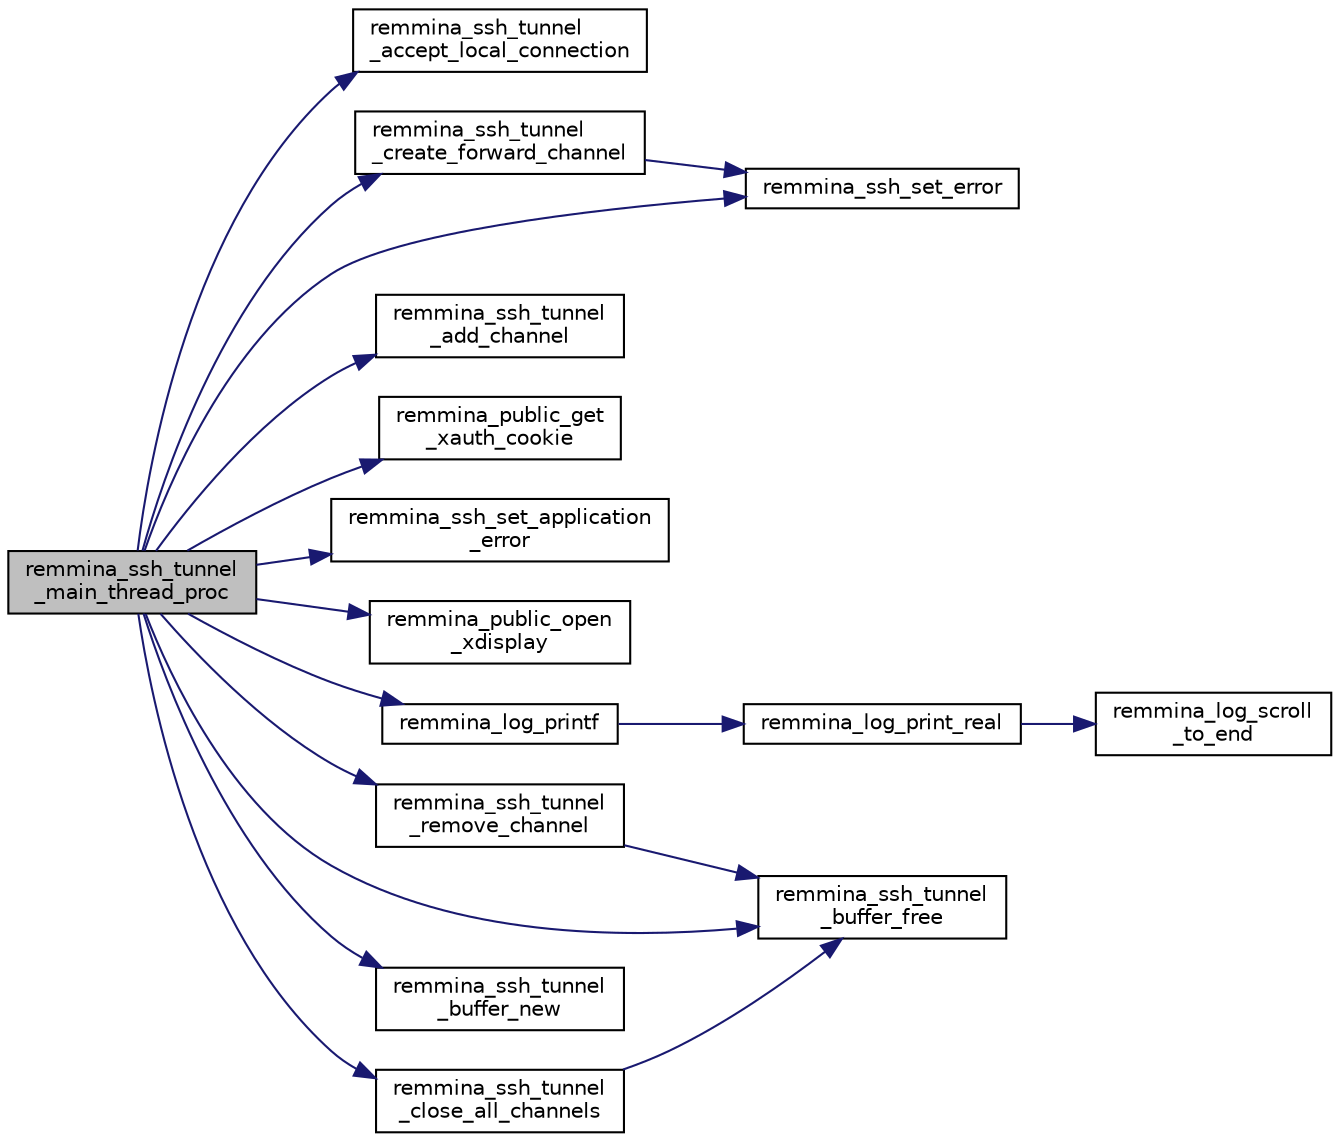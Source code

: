 digraph "remmina_ssh_tunnel_main_thread_proc"
{
  edge [fontname="Helvetica",fontsize="10",labelfontname="Helvetica",labelfontsize="10"];
  node [fontname="Helvetica",fontsize="10",shape=record];
  rankdir="LR";
  Node1116 [label="remmina_ssh_tunnel\l_main_thread_proc",height=0.2,width=0.4,color="black", fillcolor="grey75", style="filled", fontcolor="black"];
  Node1116 -> Node1117 [color="midnightblue",fontsize="10",style="solid",fontname="Helvetica"];
  Node1117 [label="remmina_ssh_tunnel\l_accept_local_connection",height=0.2,width=0.4,color="black", fillcolor="white", style="filled",URL="$remmina__ssh_8c.html#adfb126fb9595267014cd23fff62b263f"];
  Node1116 -> Node1118 [color="midnightblue",fontsize="10",style="solid",fontname="Helvetica"];
  Node1118 [label="remmina_ssh_tunnel\l_create_forward_channel",height=0.2,width=0.4,color="black", fillcolor="white", style="filled",URL="$remmina__ssh_8c.html#a66cb74166024b200057742c2759f2bd4"];
  Node1118 -> Node1119 [color="midnightblue",fontsize="10",style="solid",fontname="Helvetica"];
  Node1119 [label="remmina_ssh_set_error",height=0.2,width=0.4,color="black", fillcolor="white", style="filled",URL="$remmina__ssh_8c.html#abc556f0a4335083436f6e19c204fa553"];
  Node1116 -> Node1120 [color="midnightblue",fontsize="10",style="solid",fontname="Helvetica"];
  Node1120 [label="remmina_ssh_tunnel\l_add_channel",height=0.2,width=0.4,color="black", fillcolor="white", style="filled",URL="$remmina__ssh_8c.html#adaef1d3421eb94d12d1b5df1fb88f9b5"];
  Node1116 -> Node1119 [color="midnightblue",fontsize="10",style="solid",fontname="Helvetica"];
  Node1116 -> Node1121 [color="midnightblue",fontsize="10",style="solid",fontname="Helvetica"];
  Node1121 [label="remmina_public_get\l_xauth_cookie",height=0.2,width=0.4,color="black", fillcolor="white", style="filled",URL="$remmina__public_8c.html#a12ba081432e5f32cf8287231d4779ecf"];
  Node1116 -> Node1122 [color="midnightblue",fontsize="10",style="solid",fontname="Helvetica"];
  Node1122 [label="remmina_ssh_set_application\l_error",height=0.2,width=0.4,color="black", fillcolor="white", style="filled",URL="$remmina__ssh_8c.html#a1f3297263703b4259c1c9607d710995d"];
  Node1116 -> Node1123 [color="midnightblue",fontsize="10",style="solid",fontname="Helvetica"];
  Node1123 [label="remmina_public_open\l_xdisplay",height=0.2,width=0.4,color="black", fillcolor="white", style="filled",URL="$remmina__public_8c.html#a52656bbe00a83068f36337f449bdc767"];
  Node1116 -> Node1124 [color="midnightblue",fontsize="10",style="solid",fontname="Helvetica"];
  Node1124 [label="remmina_log_printf",height=0.2,width=0.4,color="black", fillcolor="white", style="filled",URL="$remmina__log_8c.html#ac7848510c1fe1990c992e28cd31af9d8"];
  Node1124 -> Node1125 [color="midnightblue",fontsize="10",style="solid",fontname="Helvetica"];
  Node1125 [label="remmina_log_print_real",height=0.2,width=0.4,color="black", fillcolor="white", style="filled",URL="$remmina__log_8c.html#a7cbb8cc1b0525ae49248a84fb4b2b1a1"];
  Node1125 -> Node1126 [color="midnightblue",fontsize="10",style="solid",fontname="Helvetica"];
  Node1126 [label="remmina_log_scroll\l_to_end",height=0.2,width=0.4,color="black", fillcolor="white", style="filled",URL="$remmina__log_8c.html#a6a5cc60197293b97a0c6fa2a471b221b"];
  Node1116 -> Node1127 [color="midnightblue",fontsize="10",style="solid",fontname="Helvetica"];
  Node1127 [label="remmina_ssh_tunnel\l_remove_channel",height=0.2,width=0.4,color="black", fillcolor="white", style="filled",URL="$remmina__ssh_8c.html#a1788658f417dd6b5c3a71b5d0816ec1a"];
  Node1127 -> Node1128 [color="midnightblue",fontsize="10",style="solid",fontname="Helvetica"];
  Node1128 [label="remmina_ssh_tunnel\l_buffer_free",height=0.2,width=0.4,color="black", fillcolor="white", style="filled",URL="$remmina__ssh_8c.html#a2dc66f410992afe4c2b9ad5bda770d6c"];
  Node1116 -> Node1129 [color="midnightblue",fontsize="10",style="solid",fontname="Helvetica"];
  Node1129 [label="remmina_ssh_tunnel\l_buffer_new",height=0.2,width=0.4,color="black", fillcolor="white", style="filled",URL="$remmina__ssh_8c.html#ae2c4f938ccb0f2b94e3ef8af9f69747a"];
  Node1116 -> Node1128 [color="midnightblue",fontsize="10",style="solid",fontname="Helvetica"];
  Node1116 -> Node1130 [color="midnightblue",fontsize="10",style="solid",fontname="Helvetica"];
  Node1130 [label="remmina_ssh_tunnel\l_close_all_channels",height=0.2,width=0.4,color="black", fillcolor="white", style="filled",URL="$remmina__ssh_8c.html#a0a0aff99448b4eec63bf11d7a4bb9ab7"];
  Node1130 -> Node1128 [color="midnightblue",fontsize="10",style="solid",fontname="Helvetica"];
}
